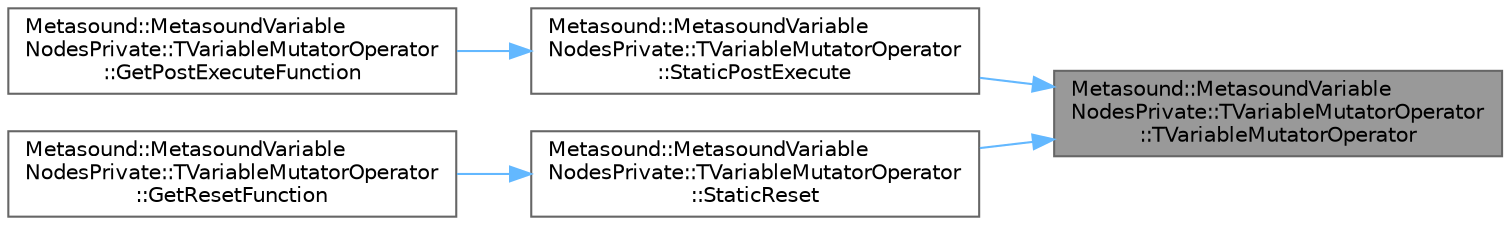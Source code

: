 digraph "Metasound::MetasoundVariableNodesPrivate::TVariableMutatorOperator::TVariableMutatorOperator"
{
 // INTERACTIVE_SVG=YES
 // LATEX_PDF_SIZE
  bgcolor="transparent";
  edge [fontname=Helvetica,fontsize=10,labelfontname=Helvetica,labelfontsize=10];
  node [fontname=Helvetica,fontsize=10,shape=box,height=0.2,width=0.4];
  rankdir="RL";
  Node1 [id="Node000001",label="Metasound::MetasoundVariable\lNodesPrivate::TVariableMutatorOperator\l::TVariableMutatorOperator",height=0.2,width=0.4,color="gray40", fillcolor="grey60", style="filled", fontcolor="black",tooltip=" "];
  Node1 -> Node2 [id="edge1_Node000001_Node000002",dir="back",color="steelblue1",style="solid",tooltip=" "];
  Node2 [id="Node000002",label="Metasound::MetasoundVariable\lNodesPrivate::TVariableMutatorOperator\l::StaticPostExecute",height=0.2,width=0.4,color="grey40", fillcolor="white", style="filled",URL="$d4/d7f/classMetasound_1_1MetasoundVariableNodesPrivate_1_1TVariableMutatorOperator.html#a6a2dc168687a1e3986d36f98f3a6b067",tooltip=" "];
  Node2 -> Node3 [id="edge2_Node000002_Node000003",dir="back",color="steelblue1",style="solid",tooltip=" "];
  Node3 [id="Node000003",label="Metasound::MetasoundVariable\lNodesPrivate::TVariableMutatorOperator\l::GetPostExecuteFunction",height=0.2,width=0.4,color="grey40", fillcolor="white", style="filled",URL="$d4/d7f/classMetasound_1_1MetasoundVariableNodesPrivate_1_1TVariableMutatorOperator.html#add4095531d3b4449c94c87d91e6ceee8",tooltip="Return the FPostExecute function to call during graph post execution."];
  Node1 -> Node4 [id="edge3_Node000001_Node000004",dir="back",color="steelblue1",style="solid",tooltip=" "];
  Node4 [id="Node000004",label="Metasound::MetasoundVariable\lNodesPrivate::TVariableMutatorOperator\l::StaticReset",height=0.2,width=0.4,color="grey40", fillcolor="white", style="filled",URL="$d4/d7f/classMetasound_1_1MetasoundVariableNodesPrivate_1_1TVariableMutatorOperator.html#a10193c81c6ebf30c8458ca40afd9db45",tooltip=" "];
  Node4 -> Node5 [id="edge4_Node000004_Node000005",dir="back",color="steelblue1",style="solid",tooltip=" "];
  Node5 [id="Node000005",label="Metasound::MetasoundVariable\lNodesPrivate::TVariableMutatorOperator\l::GetResetFunction",height=0.2,width=0.4,color="grey40", fillcolor="white", style="filled",URL="$d4/d7f/classMetasound_1_1MetasoundVariableNodesPrivate_1_1TVariableMutatorOperator.html#a988bf9db580dbba9865166de7bff64c5",tooltip="Return the reset function to call during graph execution."];
}
